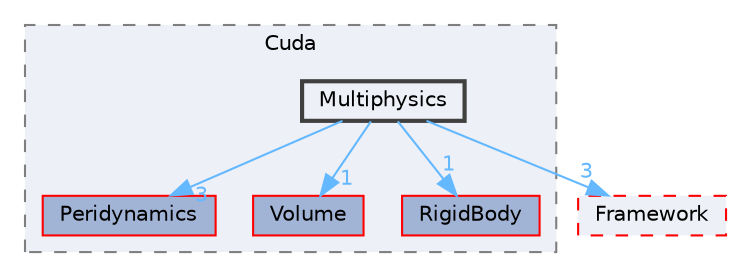 digraph "E:/Peridyno/peridyno/src/Dynamics/Cuda/Multiphysics"
{
 // LATEX_PDF_SIZE
  bgcolor="transparent";
  edge [fontname=Helvetica,fontsize=10,labelfontname=Helvetica,labelfontsize=10];
  node [fontname=Helvetica,fontsize=10,shape=box,height=0.2,width=0.4];
  compound=true
  subgraph clusterdir_fcf8d9b41703035e4148e841d5c3507a {
    graph [ bgcolor="#edf0f7", pencolor="grey50", label="Cuda", fontname=Helvetica,fontsize=10 style="filled,dashed", URL="dir_fcf8d9b41703035e4148e841d5c3507a.html",tooltip=""]
  dir_5d01a63832621f707ea04991ac11b7fd [label="Peridynamics", fillcolor="#a2b4d6", color="red", style="filled", URL="dir_5d01a63832621f707ea04991ac11b7fd.html",tooltip=""];
  dir_ff678a16f4f087f6b3e489e7f5a6ac5e [label="Volume", fillcolor="#a2b4d6", color="red", style="filled", URL="dir_ff678a16f4f087f6b3e489e7f5a6ac5e.html",tooltip=""];
  dir_ec266d1f9a857512feb7877f7e1dce0a [label="RigidBody", fillcolor="#a2b4d6", color="red", style="filled", URL="dir_ec266d1f9a857512feb7877f7e1dce0a.html",tooltip=""];
  dir_2c2b6c3072711ae92169fef34ea2a75c [label="Multiphysics", fillcolor="#edf0f7", color="grey25", style="filled,bold", URL="dir_2c2b6c3072711ae92169fef34ea2a75c.html",tooltip=""];
  }
  dir_c2c045169feb12a9231cac4869e44751 [label="Framework", fillcolor="#edf0f7", color="red", style="filled,dashed", URL="dir_c2c045169feb12a9231cac4869e44751.html",tooltip=""];
  dir_2c2b6c3072711ae92169fef34ea2a75c->dir_5d01a63832621f707ea04991ac11b7fd [headlabel="3", labeldistance=1.5 headhref="dir_000051_000058.html" href="dir_000051_000058.html" color="steelblue1" fontcolor="steelblue1"];
  dir_2c2b6c3072711ae92169fef34ea2a75c->dir_c2c045169feb12a9231cac4869e44751 [headlabel="3", labeldistance=1.5 headhref="dir_000051_000022.html" href="dir_000051_000022.html" color="steelblue1" fontcolor="steelblue1"];
  dir_2c2b6c3072711ae92169fef34ea2a75c->dir_ec266d1f9a857512feb7877f7e1dce0a [headlabel="1", labeldistance=1.5 headhref="dir_000051_000067.html" href="dir_000051_000067.html" color="steelblue1" fontcolor="steelblue1"];
  dir_2c2b6c3072711ae92169fef34ea2a75c->dir_ff678a16f4f087f6b3e489e7f5a6ac5e [headlabel="1", labeldistance=1.5 headhref="dir_000051_000080.html" href="dir_000051_000080.html" color="steelblue1" fontcolor="steelblue1"];
}
